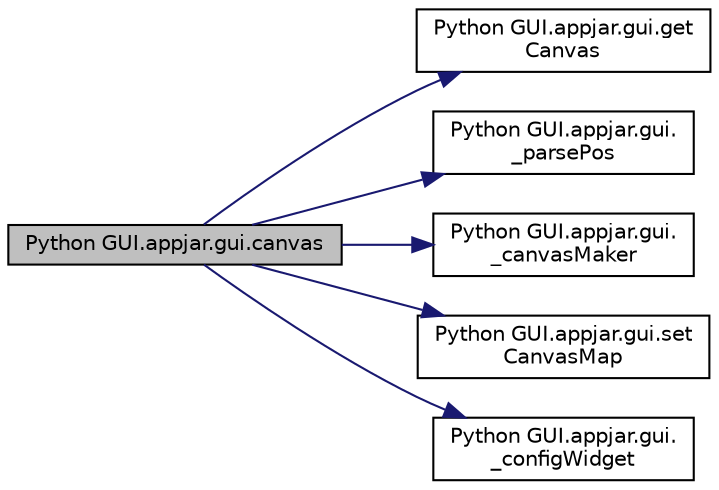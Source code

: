 digraph "Python GUI.appjar.gui.canvas"
{
  edge [fontname="Helvetica",fontsize="10",labelfontname="Helvetica",labelfontsize="10"];
  node [fontname="Helvetica",fontsize="10",shape=record];
  rankdir="LR";
  Node870 [label="Python GUI.appjar.gui.canvas",height=0.2,width=0.4,color="black", fillcolor="grey75", style="filled", fontcolor="black"];
  Node870 -> Node871 [color="midnightblue",fontsize="10",style="solid",fontname="Helvetica"];
  Node871 [label="Python GUI.appjar.gui.get\lCanvas",height=0.2,width=0.4,color="black", fillcolor="white", style="filled",URL="$class_python_01_g_u_i_1_1appjar_1_1gui.html#a66ab3cf887d744e800a623da1e15cf59"];
  Node870 -> Node872 [color="midnightblue",fontsize="10",style="solid",fontname="Helvetica"];
  Node872 [label="Python GUI.appjar.gui.\l_parsePos",height=0.2,width=0.4,color="black", fillcolor="white", style="filled",URL="$class_python_01_g_u_i_1_1appjar_1_1gui.html#a1151185c82adc42b922797e38132c2ca",tooltip="FUNCTIONS for labels. "];
  Node870 -> Node873 [color="midnightblue",fontsize="10",style="solid",fontname="Helvetica"];
  Node873 [label="Python GUI.appjar.gui.\l_canvasMaker",height=0.2,width=0.4,color="black", fillcolor="white", style="filled",URL="$class_python_01_g_u_i_1_1appjar_1_1gui.html#a305403b3a8035d4228bbce8cd6e4c233"];
  Node870 -> Node874 [color="midnightblue",fontsize="10",style="solid",fontname="Helvetica"];
  Node874 [label="Python GUI.appjar.gui.set\lCanvasMap",height=0.2,width=0.4,color="black", fillcolor="white", style="filled",URL="$class_python_01_g_u_i_1_1appjar_1_1gui.html#ac5b5a9a4df38744375c0e0900013a61b"];
  Node870 -> Node875 [color="midnightblue",fontsize="10",style="solid",fontname="Helvetica"];
  Node875 [label="Python GUI.appjar.gui.\l_configWidget",height=0.2,width=0.4,color="black", fillcolor="white", style="filled",URL="$class_python_01_g_u_i_1_1appjar_1_1gui.html#a66b018474a855b26826b0580a7c40a9e"];
}
